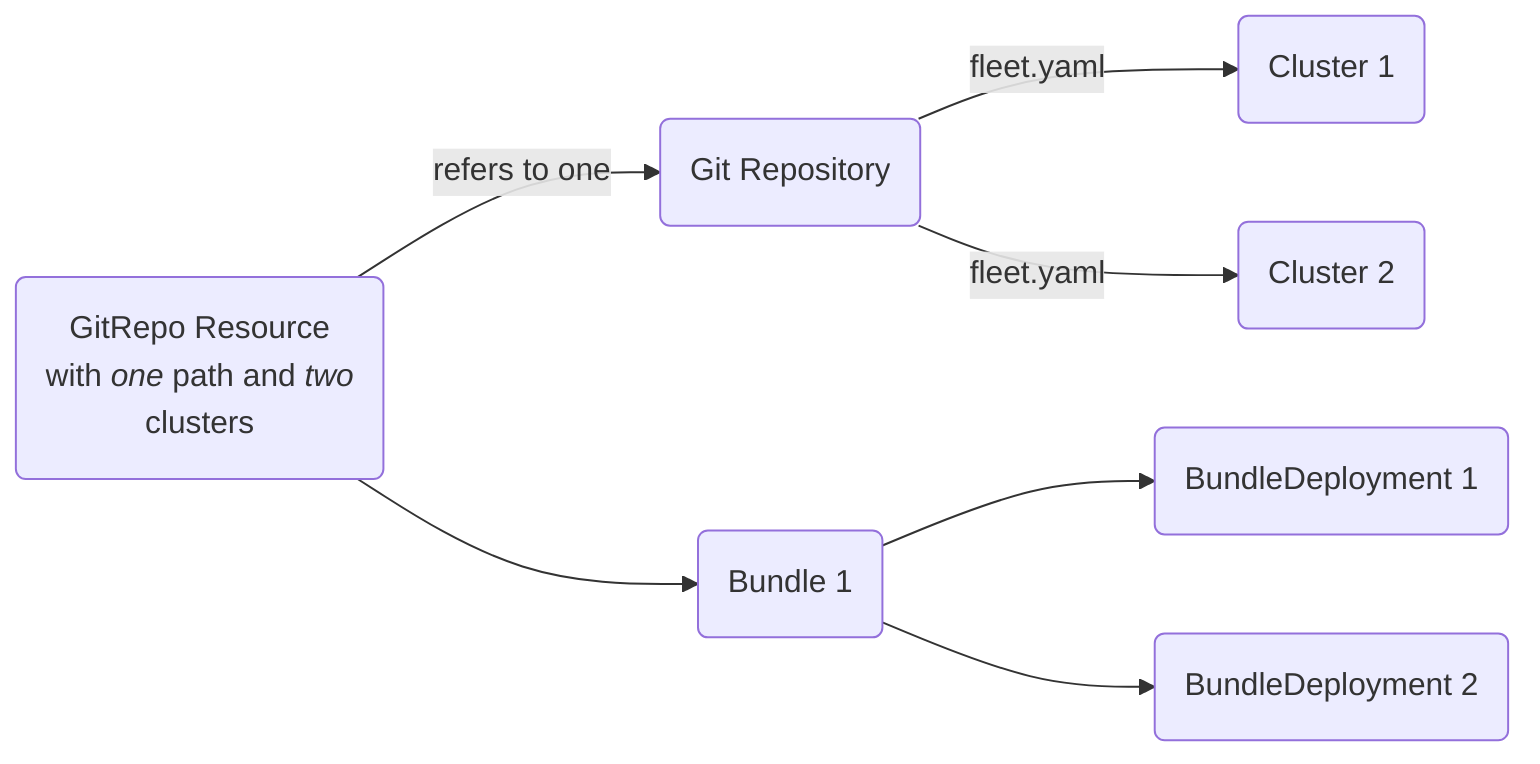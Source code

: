flowchart LR
    GR("`GitRepo Resource
    with *one* path and *two*
    clusters`")
    C1(Cluster 1)
    C2(Cluster 2)

    RGR(Git Repository)

    GR -->|refers to one| RGR

    GR --> B(Bundle 1)

    B --> BD1(BundleDeployment 1)
    B --> BD2(BundleDeployment 2)

    RGR --> |fleet.yaml| C1
    RGR --> |fleet.yaml| C2